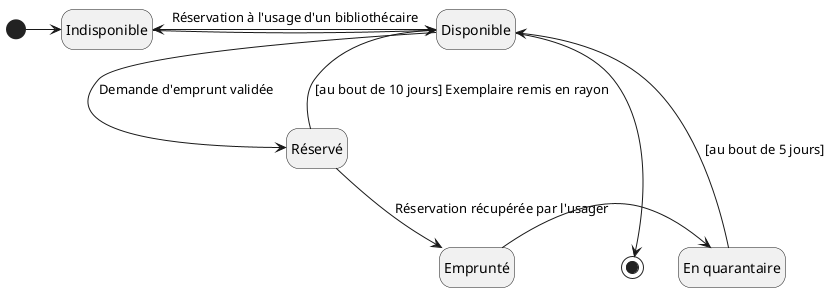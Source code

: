 @startuml etat_emprunt
hide empty description
state "Disponible" as disponible
state "Réservé" as reserve
state "Indisponible" as indisponible
state "Emprunté" as emprunte
state "En quarantaire" as en_quarantaine
[*] -> indisponible
indisponible -> disponible
disponible -> indisponible : Réservation à l'usage d'un bibliothécaire
disponible --> reserve : Demande d'emprunt validée
reserve --> disponible : [au bout de 10 jours] Exemplaire remis en rayon
reserve --> emprunte : Réservation récupérée par l'usager
emprunte -> en_quarantaine
en_quarantaine -> disponible : [au bout de 5 jours]
disponible ---> [*]

@enduml
